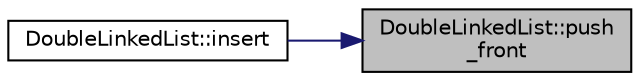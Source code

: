 digraph "DoubleLinkedList::push_front"
{
 // LATEX_PDF_SIZE
  edge [fontname="Helvetica",fontsize="10",labelfontname="Helvetica",labelfontsize="10"];
  node [fontname="Helvetica",fontsize="10",shape=record];
  rankdir="RL";
  Node1 [label="DoubleLinkedList::push\l_front",height=0.2,width=0.4,color="black", fillcolor="grey75", style="filled", fontcolor="black",tooltip=" "];
  Node1 -> Node2 [dir="back",color="midnightblue",fontsize="10",style="solid"];
  Node2 [label="DoubleLinkedList::insert",height=0.2,width=0.4,color="black", fillcolor="white", style="filled",URL="$class_double_linked_list.html#a064c5d4e1401b3b39b512fa675f52cdc",tooltip=" "];
}
